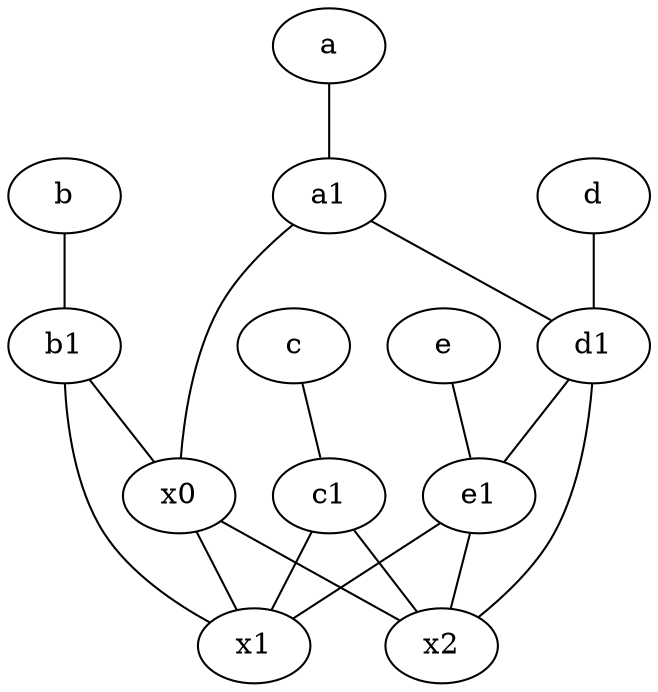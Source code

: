graph {
	node [labelfontsize=50]
	b1 [labelfontsize=50 pos="9,4!"]
	d [labelfontsize=50 pos="2,5!"]
	c [labelfontsize=50 pos="4.5,2!"]
	d1 [labelfontsize=50 pos="3,5!"]
	x2 [labelfontsize=50]
	x1 [labelfontsize=50]
	b [labelfontsize=50 pos="10,4!"]
	e [labelfontsize=50 pos="7,9!"]
	e1 [labelfontsize=50 pos="7,7!"]
	x0 [labelfontsize=50]
	c1 [labelfontsize=50 pos="4.5,3!"]
	a [labelfontsize=50 pos="8,2!"]
	a1 [labelfontsize=50 pos="8,3!"]
	d -- d1
	e -- e1
	c1 -- x2
	d1 -- e1
	d1 -- x2
	b1 -- x0
	b1 -- x1
	b -- b1
	c -- c1
	x0 -- x2
	a -- a1
	c1 -- x1
	x0 -- x1
	e1 -- x1
	a1 -- d1
	e1 -- x2
	a1 -- x0
}
